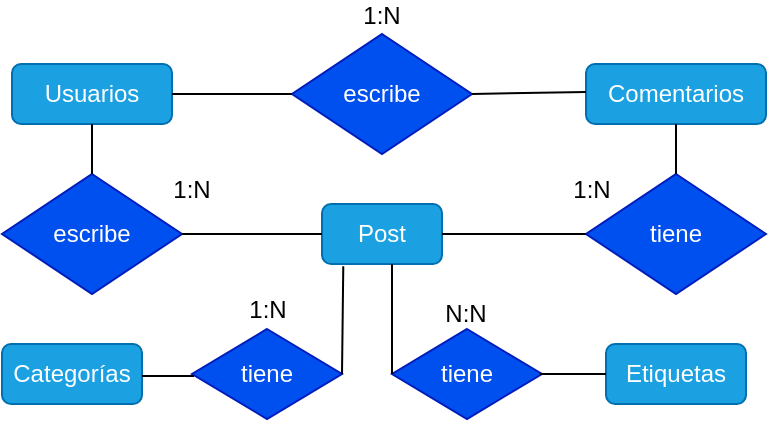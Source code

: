 <mxfile version="21.3.2" type="github">
  <diagram name="Página-1" id="b2GBKhXSbdN4ZsOGRmR0">
    <mxGraphModel dx="1346" dy="298" grid="1" gridSize="10" guides="1" tooltips="1" connect="1" arrows="1" fold="1" page="1" pageScale="1" pageWidth="850" pageHeight="1100" math="0" shadow="0">
      <root>
        <mxCell id="0" />
        <mxCell id="1" parent="0" />
        <mxCell id="4I5N0-QppBxn1IQBgqWN-1" value="Post" style="rounded=1;whiteSpace=wrap;html=1;fillColor=#1ba1e2;fontColor=#ffffff;strokeColor=#006EAF;" vertex="1" parent="1">
          <mxGeometry x="85" y="160" width="60" height="30" as="geometry" />
        </mxCell>
        <mxCell id="4I5N0-QppBxn1IQBgqWN-2" value="Usuarios" style="rounded=1;whiteSpace=wrap;html=1;fillColor=#1ba1e2;fontColor=#ffffff;strokeColor=#006EAF;" vertex="1" parent="1">
          <mxGeometry x="-70" y="90" width="80" height="30" as="geometry" />
        </mxCell>
        <mxCell id="4I5N0-QppBxn1IQBgqWN-3" value="Comentarios" style="rounded=1;whiteSpace=wrap;html=1;fillColor=#1ba1e2;fontColor=#ffffff;strokeColor=#006EAF;" vertex="1" parent="1">
          <mxGeometry x="217" y="90" width="90" height="30" as="geometry" />
        </mxCell>
        <mxCell id="4I5N0-QppBxn1IQBgqWN-4" value="Categorías" style="rounded=1;whiteSpace=wrap;html=1;fillColor=#1ba1e2;fontColor=#ffffff;strokeColor=#006EAF;" vertex="1" parent="1">
          <mxGeometry x="-75" y="230" width="70" height="30" as="geometry" />
        </mxCell>
        <mxCell id="4I5N0-QppBxn1IQBgqWN-5" value="Etiquetas" style="rounded=1;whiteSpace=wrap;html=1;fillColor=#1ba1e2;fontColor=#ffffff;strokeColor=#006EAF;" vertex="1" parent="1">
          <mxGeometry x="227" y="230" width="70" height="30" as="geometry" />
        </mxCell>
        <mxCell id="4I5N0-QppBxn1IQBgqWN-7" value="escribe" style="rhombus;whiteSpace=wrap;html=1;fillColor=#0050ef;fontColor=#ffffff;strokeColor=#001DBC;" vertex="1" parent="1">
          <mxGeometry x="70" y="75" width="90" height="60" as="geometry" />
        </mxCell>
        <mxCell id="4I5N0-QppBxn1IQBgqWN-9" value="escribe" style="rhombus;whiteSpace=wrap;html=1;fillColor=#0050ef;fontColor=#ffffff;strokeColor=#001DBC;" vertex="1" parent="1">
          <mxGeometry x="-75" y="145" width="90" height="60" as="geometry" />
        </mxCell>
        <mxCell id="4I5N0-QppBxn1IQBgqWN-10" value="tiene" style="rhombus;whiteSpace=wrap;html=1;fillColor=#0050ef;fontColor=#ffffff;strokeColor=#001DBC;gradientColor=none;" vertex="1" parent="1">
          <mxGeometry x="217" y="145" width="90" height="60" as="geometry" />
        </mxCell>
        <mxCell id="4I5N0-QppBxn1IQBgqWN-11" value="1:N" style="text;html=1;strokeColor=none;fillColor=none;align=center;verticalAlign=middle;whiteSpace=wrap;rounded=0;" vertex="1" parent="1">
          <mxGeometry x="200" y="145" width="40" height="15" as="geometry" />
        </mxCell>
        <mxCell id="4I5N0-QppBxn1IQBgqWN-12" value="1:N" style="text;html=1;strokeColor=none;fillColor=none;align=center;verticalAlign=middle;whiteSpace=wrap;rounded=0;" vertex="1" parent="1">
          <mxGeometry x="95" y="58" width="40" height="15" as="geometry" />
        </mxCell>
        <mxCell id="4I5N0-QppBxn1IQBgqWN-13" value="1:N" style="text;html=1;strokeColor=none;fillColor=none;align=center;verticalAlign=middle;whiteSpace=wrap;rounded=0;" vertex="1" parent="1">
          <mxGeometry y="145" width="40" height="15" as="geometry" />
        </mxCell>
        <mxCell id="4I5N0-QppBxn1IQBgqWN-14" value="" style="endArrow=none;html=1;rounded=0;entryX=0.5;entryY=1;entryDx=0;entryDy=0;" edge="1" parent="1" target="4I5N0-QppBxn1IQBgqWN-2">
          <mxGeometry width="50" height="50" relative="1" as="geometry">
            <mxPoint x="-30" y="145" as="sourcePoint" />
            <mxPoint x="20" y="95" as="targetPoint" />
          </mxGeometry>
        </mxCell>
        <mxCell id="4I5N0-QppBxn1IQBgqWN-15" value="" style="endArrow=none;html=1;rounded=0;entryX=0;entryY=0.5;entryDx=0;entryDy=0;exitX=1;exitY=0.5;exitDx=0;exitDy=0;" edge="1" parent="1" source="4I5N0-QppBxn1IQBgqWN-2" target="4I5N0-QppBxn1IQBgqWN-7">
          <mxGeometry width="50" height="50" relative="1" as="geometry">
            <mxPoint x="10" y="107" as="sourcePoint" />
            <mxPoint x="71.849" y="105.233" as="targetPoint" />
          </mxGeometry>
        </mxCell>
        <mxCell id="4I5N0-QppBxn1IQBgqWN-16" value="" style="endArrow=none;html=1;rounded=0;entryX=0;entryY=0.5;entryDx=0;entryDy=0;" edge="1" parent="1">
          <mxGeometry width="50" height="50" relative="1" as="geometry">
            <mxPoint x="160" y="105" as="sourcePoint" />
            <mxPoint x="217" y="104" as="targetPoint" />
          </mxGeometry>
        </mxCell>
        <mxCell id="4I5N0-QppBxn1IQBgqWN-18" value="" style="endArrow=none;html=1;rounded=0;entryX=0.5;entryY=1;entryDx=0;entryDy=0;" edge="1" parent="1" target="4I5N0-QppBxn1IQBgqWN-3">
          <mxGeometry width="50" height="50" relative="1" as="geometry">
            <mxPoint x="262" y="145" as="sourcePoint" />
            <mxPoint x="312" y="95" as="targetPoint" />
          </mxGeometry>
        </mxCell>
        <mxCell id="4I5N0-QppBxn1IQBgqWN-19" value="" style="endArrow=none;html=1;rounded=0;entryX=0;entryY=0.5;entryDx=0;entryDy=0;" edge="1" parent="1" target="4I5N0-QppBxn1IQBgqWN-1">
          <mxGeometry width="50" height="50" relative="1" as="geometry">
            <mxPoint x="15" y="175" as="sourcePoint" />
            <mxPoint x="65" y="125" as="targetPoint" />
          </mxGeometry>
        </mxCell>
        <mxCell id="4I5N0-QppBxn1IQBgqWN-20" value="" style="endArrow=none;html=1;rounded=0;exitX=1;exitY=0.5;exitDx=0;exitDy=0;" edge="1" parent="1" source="4I5N0-QppBxn1IQBgqWN-1">
          <mxGeometry width="50" height="50" relative="1" as="geometry">
            <mxPoint x="167" y="225" as="sourcePoint" />
            <mxPoint x="217" y="175" as="targetPoint" />
          </mxGeometry>
        </mxCell>
        <mxCell id="4I5N0-QppBxn1IQBgqWN-21" value="tiene" style="rhombus;whiteSpace=wrap;html=1;fillColor=#0050ef;fontColor=#ffffff;strokeColor=#001DBC;gradientColor=none;" vertex="1" parent="1">
          <mxGeometry x="20" y="222.5" width="75" height="45" as="geometry" />
        </mxCell>
        <mxCell id="4I5N0-QppBxn1IQBgqWN-22" value="" style="endArrow=none;html=1;rounded=0;entryX=0;entryY=0.5;entryDx=0;entryDy=0;" edge="1" parent="1">
          <mxGeometry width="50" height="50" relative="1" as="geometry">
            <mxPoint x="-5" y="246" as="sourcePoint" />
            <mxPoint x="21.0" y="246" as="targetPoint" />
          </mxGeometry>
        </mxCell>
        <mxCell id="4I5N0-QppBxn1IQBgqWN-24" value="" style="endArrow=none;html=1;rounded=0;entryX=0.344;entryY=1.039;entryDx=0;entryDy=0;entryPerimeter=0;" edge="1" parent="1">
          <mxGeometry width="50" height="50" relative="1" as="geometry">
            <mxPoint x="95" y="245" as="sourcePoint" />
            <mxPoint x="95.64" y="191.17" as="targetPoint" />
          </mxGeometry>
        </mxCell>
        <mxCell id="4I5N0-QppBxn1IQBgqWN-25" value="tiene" style="rhombus;whiteSpace=wrap;html=1;fillColor=#0050ef;fontColor=#ffffff;strokeColor=#001DBC;gradientColor=none;" vertex="1" parent="1">
          <mxGeometry x="120" y="222.5" width="75" height="45" as="geometry" />
        </mxCell>
        <mxCell id="4I5N0-QppBxn1IQBgqWN-26" value="" style="endArrow=none;html=1;rounded=0;exitX=0;exitY=0.5;exitDx=0;exitDy=0;" edge="1" parent="1" source="4I5N0-QppBxn1IQBgqWN-25">
          <mxGeometry width="50" height="50" relative="1" as="geometry">
            <mxPoint x="85" y="240" as="sourcePoint" />
            <mxPoint x="120" y="190" as="targetPoint" />
          </mxGeometry>
        </mxCell>
        <mxCell id="4I5N0-QppBxn1IQBgqWN-27" value="" style="endArrow=none;html=1;rounded=0;entryX=0;entryY=0.5;entryDx=0;entryDy=0;" edge="1" parent="1" target="4I5N0-QppBxn1IQBgqWN-5">
          <mxGeometry width="50" height="50" relative="1" as="geometry">
            <mxPoint x="194" y="245" as="sourcePoint" />
            <mxPoint x="244" y="195" as="targetPoint" />
          </mxGeometry>
        </mxCell>
        <mxCell id="4I5N0-QppBxn1IQBgqWN-28" value="1:N" style="text;html=1;strokeColor=none;fillColor=none;align=center;verticalAlign=middle;whiteSpace=wrap;rounded=0;" vertex="1" parent="1">
          <mxGeometry x="37.5" y="205" width="40" height="15" as="geometry" />
        </mxCell>
        <mxCell id="4I5N0-QppBxn1IQBgqWN-29" value="N:N" style="text;html=1;strokeColor=none;fillColor=none;align=center;verticalAlign=middle;whiteSpace=wrap;rounded=0;" vertex="1" parent="1">
          <mxGeometry x="137" y="207.5" width="40" height="15" as="geometry" />
        </mxCell>
      </root>
    </mxGraphModel>
  </diagram>
</mxfile>
